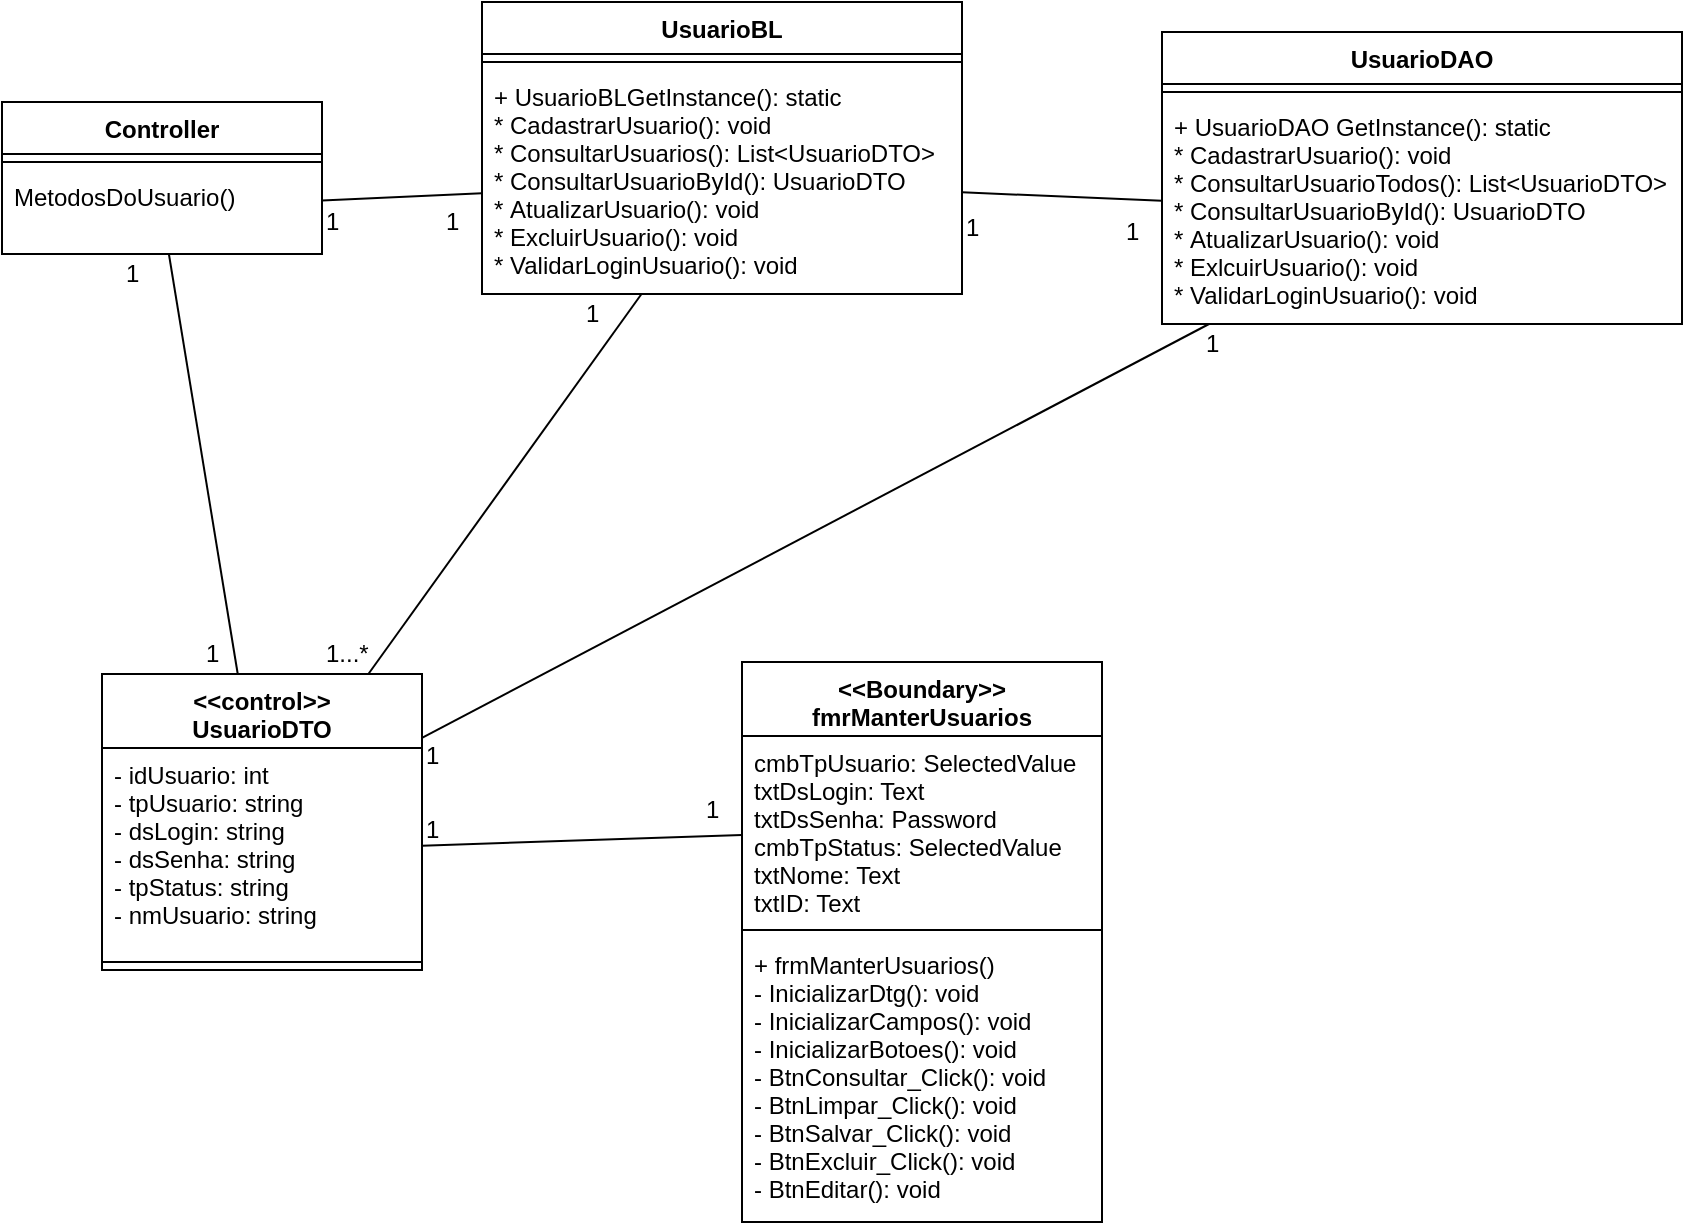 <mxfile version="11.3.0" type="device" pages="1"><diagram id="AASJseJ5BkPF5lhtciRv" name="Page-1"><mxGraphModel dx="1108" dy="1679" grid="1" gridSize="10" guides="1" tooltips="1" connect="1" arrows="1" fold="1" page="1" pageScale="1" pageWidth="827" pageHeight="1169" math="0" shadow="0"><root><mxCell id="0"/><mxCell id="1" parent="0"/><mxCell id="j1PLxLBITHVdIoppubi7-3" value="&lt;&lt;Boundary&gt;&gt;&#10;fmrManterUsuarios" style="swimlane;fontStyle=1;align=center;verticalAlign=top;childLayout=stackLayout;horizontal=1;startSize=37;horizontalStack=0;resizeParent=1;resizeParentMax=0;resizeLast=0;collapsible=1;marginBottom=0;" parent="1" vertex="1"><mxGeometry x="370" y="210" width="180" height="280" as="geometry"/></mxCell><mxCell id="j1PLxLBITHVdIoppubi7-4" value="cmbTpUsuario: SelectedValue&#10;txtDsLogin: Text&#10;txtDsSenha: Password &#10;cmbTpStatus: SelectedValue&#10;txtNome: Text &#10;txtID: Text" style="text;strokeColor=none;fillColor=none;align=left;verticalAlign=top;spacingLeft=4;spacingRight=4;overflow=hidden;rotatable=0;points=[[0,0.5],[1,0.5]];portConstraint=eastwest;" parent="j1PLxLBITHVdIoppubi7-3" vertex="1"><mxGeometry y="37" width="180" height="93" as="geometry"/></mxCell><mxCell id="j1PLxLBITHVdIoppubi7-5" value="" style="line;strokeWidth=1;fillColor=none;align=left;verticalAlign=middle;spacingTop=-1;spacingLeft=3;spacingRight=3;rotatable=0;labelPosition=right;points=[];portConstraint=eastwest;" parent="j1PLxLBITHVdIoppubi7-3" vertex="1"><mxGeometry y="130" width="180" height="8" as="geometry"/></mxCell><mxCell id="j1PLxLBITHVdIoppubi7-6" value="+ frmManterUsuarios()&#10;- InicializarDtg(): void&#10;- InicializarCampos(): void&#10;- InicializarBotoes(): void&#10;- BtnConsultar_Click(): void&#10;- BtnLimpar_Click(): void&#10;- BtnSalvar_Click(): void&#10;- BtnExcluir_Click(): void&#10;- BtnEditar(): void" style="text;strokeColor=none;fillColor=none;align=left;verticalAlign=top;spacingLeft=4;spacingRight=4;overflow=hidden;rotatable=0;points=[[0,0.5],[1,0.5]];portConstraint=eastwest;" parent="j1PLxLBITHVdIoppubi7-3" vertex="1"><mxGeometry y="138" width="180" height="142" as="geometry"/></mxCell><mxCell id="j1PLxLBITHVdIoppubi7-8" value="&lt;&lt;control&gt;&gt;&#10;UsuarioDTO" style="swimlane;fontStyle=1;align=center;verticalAlign=top;childLayout=stackLayout;horizontal=1;startSize=37;horizontalStack=0;resizeParent=1;resizeParentMax=0;resizeLast=0;collapsible=1;marginBottom=0;" parent="1" vertex="1"><mxGeometry x="50" y="216" width="160" height="148" as="geometry"/></mxCell><mxCell id="j1PLxLBITHVdIoppubi7-9" value="- idUsuario: int&#10;- tpUsuario: string&#10;- dsLogin: string&#10;- dsSenha: string&#10;- tpStatus: string&#10;- nmUsuario: string" style="text;strokeColor=none;fillColor=none;align=left;verticalAlign=top;spacingLeft=4;spacingRight=4;overflow=hidden;rotatable=0;points=[[0,0.5],[1,0.5]];portConstraint=eastwest;" parent="j1PLxLBITHVdIoppubi7-8" vertex="1"><mxGeometry y="37" width="160" height="103" as="geometry"/></mxCell><mxCell id="j1PLxLBITHVdIoppubi7-10" value="" style="line;strokeWidth=1;fillColor=none;align=left;verticalAlign=middle;spacingTop=-1;spacingLeft=3;spacingRight=3;rotatable=0;labelPosition=right;points=[];portConstraint=eastwest;" parent="j1PLxLBITHVdIoppubi7-8" vertex="1"><mxGeometry y="140" width="160" height="8" as="geometry"/></mxCell><mxCell id="j1PLxLBITHVdIoppubi7-12" value="Controller" style="swimlane;fontStyle=1;align=center;verticalAlign=top;childLayout=stackLayout;horizontal=1;startSize=26;horizontalStack=0;resizeParent=1;resizeParentMax=0;resizeLast=0;collapsible=1;marginBottom=0;" parent="1" vertex="1"><mxGeometry y="-70" width="160" height="76" as="geometry"/></mxCell><mxCell id="j1PLxLBITHVdIoppubi7-14" value="" style="line;strokeWidth=1;fillColor=none;align=left;verticalAlign=middle;spacingTop=-1;spacingLeft=3;spacingRight=3;rotatable=0;labelPosition=right;points=[];portConstraint=eastwest;" parent="j1PLxLBITHVdIoppubi7-12" vertex="1"><mxGeometry y="26" width="160" height="8" as="geometry"/></mxCell><mxCell id="j1PLxLBITHVdIoppubi7-15" value="MetodosDoUsuario()" style="text;strokeColor=none;fillColor=none;align=left;verticalAlign=top;spacingLeft=4;spacingRight=4;overflow=hidden;rotatable=0;points=[[0,0.5],[1,0.5]];portConstraint=eastwest;" parent="j1PLxLBITHVdIoppubi7-12" vertex="1"><mxGeometry y="34" width="160" height="42" as="geometry"/></mxCell><mxCell id="JR7KG_EqEsOxKLksxQKt-1" value="UsuarioBL" style="swimlane;fontStyle=1;align=center;verticalAlign=top;childLayout=stackLayout;horizontal=1;startSize=26;horizontalStack=0;resizeParent=1;resizeParentMax=0;resizeLast=0;collapsible=1;marginBottom=0;" parent="1" vertex="1"><mxGeometry x="240" y="-120" width="240" height="146" as="geometry"/></mxCell><mxCell id="JR7KG_EqEsOxKLksxQKt-3" value="" style="line;strokeWidth=1;fillColor=none;align=left;verticalAlign=middle;spacingTop=-1;spacingLeft=3;spacingRight=3;rotatable=0;labelPosition=right;points=[];portConstraint=eastwest;" parent="JR7KG_EqEsOxKLksxQKt-1" vertex="1"><mxGeometry y="26" width="240" height="8" as="geometry"/></mxCell><mxCell id="JR7KG_EqEsOxKLksxQKt-4" value="+ UsuarioBLGetInstance(): static&#10;* CadastrarUsuario(): void&#10;* ConsultarUsuarios(): List&lt;UsuarioDTO&gt;&#10;* ConsultarUsuarioById(): UsuarioDTO&#10;* AtualizarUsuario(): void&#10;* ExcluirUsuario(): void&#10;* ValidarLoginUsuario(): void&#10;" style="text;strokeColor=none;fillColor=none;align=left;verticalAlign=top;spacingLeft=4;spacingRight=4;overflow=hidden;rotatable=0;points=[[0,0.5],[1,0.5]];portConstraint=eastwest;" parent="JR7KG_EqEsOxKLksxQKt-1" vertex="1"><mxGeometry y="34" width="240" height="112" as="geometry"/></mxCell><mxCell id="JR7KG_EqEsOxKLksxQKt-7" value="UsuarioDAO" style="swimlane;fontStyle=1;align=center;verticalAlign=top;childLayout=stackLayout;horizontal=1;startSize=26;horizontalStack=0;resizeParent=1;resizeParentMax=0;resizeLast=0;collapsible=1;marginBottom=0;" parent="1" vertex="1"><mxGeometry x="580" y="-105" width="260" height="146" as="geometry"/></mxCell><mxCell id="JR7KG_EqEsOxKLksxQKt-9" value="" style="line;strokeWidth=1;fillColor=none;align=left;verticalAlign=middle;spacingTop=-1;spacingLeft=3;spacingRight=3;rotatable=0;labelPosition=right;points=[];portConstraint=eastwest;" parent="JR7KG_EqEsOxKLksxQKt-7" vertex="1"><mxGeometry y="26" width="260" height="8" as="geometry"/></mxCell><mxCell id="JR7KG_EqEsOxKLksxQKt-10" value="+ UsuarioDAO GetInstance(): static&#10;* CadastrarUsuario(): void&#10;* ConsultarUsuarioTodos(): List&lt;UsuarioDTO&gt;&#10;* ConsultarUsuarioById(): UsuarioDTO&#10;* AtualizarUsuario(): void&#10;* ExlcuirUsuario(): void&#10;* ValidarLoginUsuario(): void" style="text;strokeColor=none;fillColor=none;align=left;verticalAlign=top;spacingLeft=4;spacingRight=4;overflow=hidden;rotatable=0;points=[[0,0.5],[1,0.5]];portConstraint=eastwest;" parent="JR7KG_EqEsOxKLksxQKt-7" vertex="1"><mxGeometry y="34" width="260" height="112" as="geometry"/></mxCell><mxCell id="2piTSe34EKCKffggQVRJ-1" value="" style="endArrow=none;html=1;" parent="1" source="j1PLxLBITHVdIoppubi7-9" target="j1PLxLBITHVdIoppubi7-4" edge="1"><mxGeometry width="50" height="50" relative="1" as="geometry"><mxPoint x="10" y="450" as="sourcePoint"/><mxPoint x="90" y="440" as="targetPoint"/></mxGeometry></mxCell><mxCell id="2piTSe34EKCKffggQVRJ-2" value="" style="endArrow=none;html=1;" parent="1" source="j1PLxLBITHVdIoppubi7-8" target="j1PLxLBITHVdIoppubi7-15" edge="1"><mxGeometry width="50" height="50" relative="1" as="geometry"><mxPoint x="100" y="195.333" as="sourcePoint"/><mxPoint x="260" y="190" as="targetPoint"/></mxGeometry></mxCell><mxCell id="2piTSe34EKCKffggQVRJ-3" value="" style="endArrow=none;html=1;" parent="1" source="j1PLxLBITHVdIoppubi7-8" target="JR7KG_EqEsOxKLksxQKt-4" edge="1"><mxGeometry width="50" height="50" relative="1" as="geometry"><mxPoint x="189.908" y="231" as="sourcePoint"/><mxPoint x="160.023" y="75" as="targetPoint"/></mxGeometry></mxCell><mxCell id="2piTSe34EKCKffggQVRJ-4" value="" style="endArrow=none;html=1;" parent="1" source="j1PLxLBITHVdIoppubi7-8" target="JR7KG_EqEsOxKLksxQKt-10" edge="1"><mxGeometry width="50" height="50" relative="1" as="geometry"><mxPoint x="309.908" y="286" as="sourcePoint"/><mxPoint x="280.023" y="130" as="targetPoint"/></mxGeometry></mxCell><mxCell id="2piTSe34EKCKffggQVRJ-5" value="" style="endArrow=none;html=1;" parent="1" target="JR7KG_EqEsOxKLksxQKt-4" edge="1"><mxGeometry width="50" height="50" relative="1" as="geometry"><mxPoint x="160" y="-20.714" as="sourcePoint"/><mxPoint x="230" y="-50" as="targetPoint"/></mxGeometry></mxCell><mxCell id="2piTSe34EKCKffggQVRJ-6" value="" style="endArrow=none;html=1;" parent="1" source="JR7KG_EqEsOxKLksxQKt-4" target="JR7KG_EqEsOxKLksxQKt-10" edge="1"><mxGeometry width="50" height="50" relative="1" as="geometry"><mxPoint x="510" y="-20" as="sourcePoint"/><mxPoint x="560" y="-70" as="targetPoint"/></mxGeometry></mxCell><mxCell id="dA1YUaVqT2UgCkZIR76Y-1" value="1" style="text;html=1;resizable=0;points=[];autosize=1;align=left;verticalAlign=top;spacingTop=-4;" parent="1" vertex="1"><mxGeometry x="480" y="-17" width="20" height="20" as="geometry"/></mxCell><mxCell id="dA1YUaVqT2UgCkZIR76Y-2" value="1" style="text;html=1;resizable=0;points=[];autosize=1;align=left;verticalAlign=top;spacingTop=-4;" parent="1" vertex="1"><mxGeometry x="560" y="-15" width="20" height="20" as="geometry"/></mxCell><mxCell id="dA1YUaVqT2UgCkZIR76Y-3" value="1" style="text;html=1;resizable=0;points=[];autosize=1;align=left;verticalAlign=top;spacingTop=-4;" parent="1" vertex="1"><mxGeometry x="160" y="-20" width="20" height="20" as="geometry"/></mxCell><mxCell id="dA1YUaVqT2UgCkZIR76Y-4" value="1" style="text;html=1;resizable=0;points=[];autosize=1;align=left;verticalAlign=top;spacingTop=-4;" parent="1" vertex="1"><mxGeometry x="220" y="-20" width="20" height="20" as="geometry"/></mxCell><mxCell id="dA1YUaVqT2UgCkZIR76Y-5" value="1" style="text;html=1;resizable=0;points=[];autosize=1;align=left;verticalAlign=top;spacingTop=-4;" parent="1" vertex="1"><mxGeometry x="60" y="6" width="20" height="20" as="geometry"/></mxCell><mxCell id="dA1YUaVqT2UgCkZIR76Y-6" value="1" style="text;html=1;resizable=0;points=[];autosize=1;align=left;verticalAlign=top;spacingTop=-4;" parent="1" vertex="1"><mxGeometry x="100" y="196" width="20" height="20" as="geometry"/></mxCell><mxCell id="dA1YUaVqT2UgCkZIR76Y-7" value="1" style="text;html=1;resizable=0;points=[];autosize=1;align=left;verticalAlign=top;spacingTop=-4;" parent="1" vertex="1"><mxGeometry x="290" y="26" width="20" height="20" as="geometry"/></mxCell><mxCell id="dA1YUaVqT2UgCkZIR76Y-8" value="1...*" style="text;html=1;resizable=0;points=[];autosize=1;align=left;verticalAlign=top;spacingTop=-4;" parent="1" vertex="1"><mxGeometry x="160" y="196" width="40" height="20" as="geometry"/></mxCell><mxCell id="dA1YUaVqT2UgCkZIR76Y-9" value="1" style="text;html=1;resizable=0;points=[];autosize=1;align=left;verticalAlign=top;spacingTop=-4;" parent="1" vertex="1"><mxGeometry x="210" y="247" width="20" height="20" as="geometry"/></mxCell><mxCell id="dA1YUaVqT2UgCkZIR76Y-10" value="1" style="text;html=1;resizable=0;points=[];autosize=1;align=left;verticalAlign=top;spacingTop=-4;" parent="1" vertex="1"><mxGeometry x="600" y="41" width="20" height="20" as="geometry"/></mxCell><mxCell id="dA1YUaVqT2UgCkZIR76Y-11" value="1" style="text;html=1;resizable=0;points=[];autosize=1;align=left;verticalAlign=top;spacingTop=-4;" parent="1" vertex="1"><mxGeometry x="210" y="283.5" width="20" height="20" as="geometry"/></mxCell><mxCell id="dA1YUaVqT2UgCkZIR76Y-12" value="1" style="text;html=1;resizable=0;points=[];autosize=1;align=left;verticalAlign=top;spacingTop=-4;" parent="1" vertex="1"><mxGeometry x="350" y="273.5" width="20" height="20" as="geometry"/></mxCell></root></mxGraphModel></diagram></mxfile>